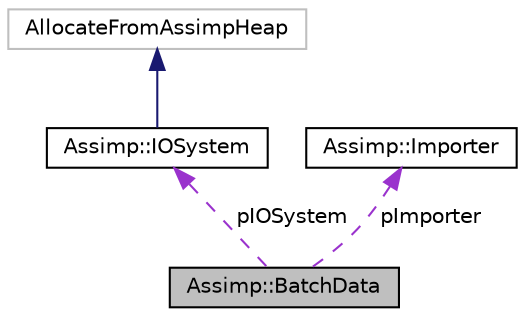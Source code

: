 digraph "Assimp::BatchData"
{
  edge [fontname="Helvetica",fontsize="10",labelfontname="Helvetica",labelfontsize="10"];
  node [fontname="Helvetica",fontsize="10",shape=record];
  Node1 [label="Assimp::BatchData",height=0.2,width=0.4,color="black", fillcolor="grey75", style="filled", fontcolor="black"];
  Node2 -> Node1 [dir="back",color="darkorchid3",fontsize="10",style="dashed",label=" pIOSystem" ];
  Node2 [label="Assimp::IOSystem",height=0.2,width=0.4,color="black", fillcolor="white", style="filled",URL="$class_assimp_1_1_i_o_system.html",tooltip="CPP-API: Interface to the file system. "];
  Node3 -> Node2 [dir="back",color="midnightblue",fontsize="10",style="solid"];
  Node3 [label="AllocateFromAssimpHeap",height=0.2,width=0.4,color="grey75", fillcolor="white", style="filled"];
  Node4 -> Node1 [dir="back",color="darkorchid3",fontsize="10",style="dashed",label=" pImporter" ];
  Node4 [label="Assimp::Importer",height=0.2,width=0.4,color="black", fillcolor="white", style="filled",URL="$class_assimp_1_1_importer.html"];
}

